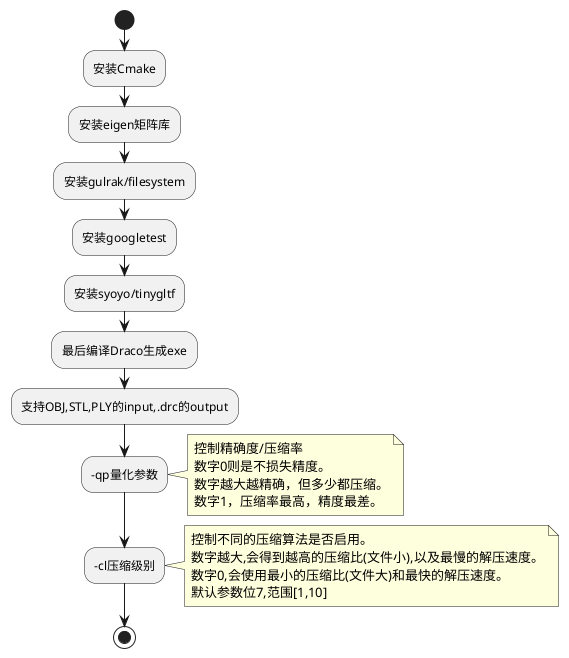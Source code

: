 @startuml Draco
start
:安装Cmake;
:安装eigen矩阵库;
:安装gulrak/filesystem;
:安装googletest;
:安装syoyo/tinygltf;
:最后编译Draco生成exe;
:支持OBJ,STL,PLY的input,.drc的output;
:-qp量化参数;
note right
控制精确度/压缩率
数字0则是不损失精度。
数字越大越精确，但多少都压缩。
数字1，压缩率最高，精度最差。
endnote
:-cl压缩级别;
note right
控制不同的压缩算法是否启用。
数字越大,会得到越高的压缩比(文件小),以及最慢的解压速度。
数字0,会使用最小的压缩比(文件大)和最快的解压速度。
默认参数位7,范围[1,10]
endnote
stop
@enduml